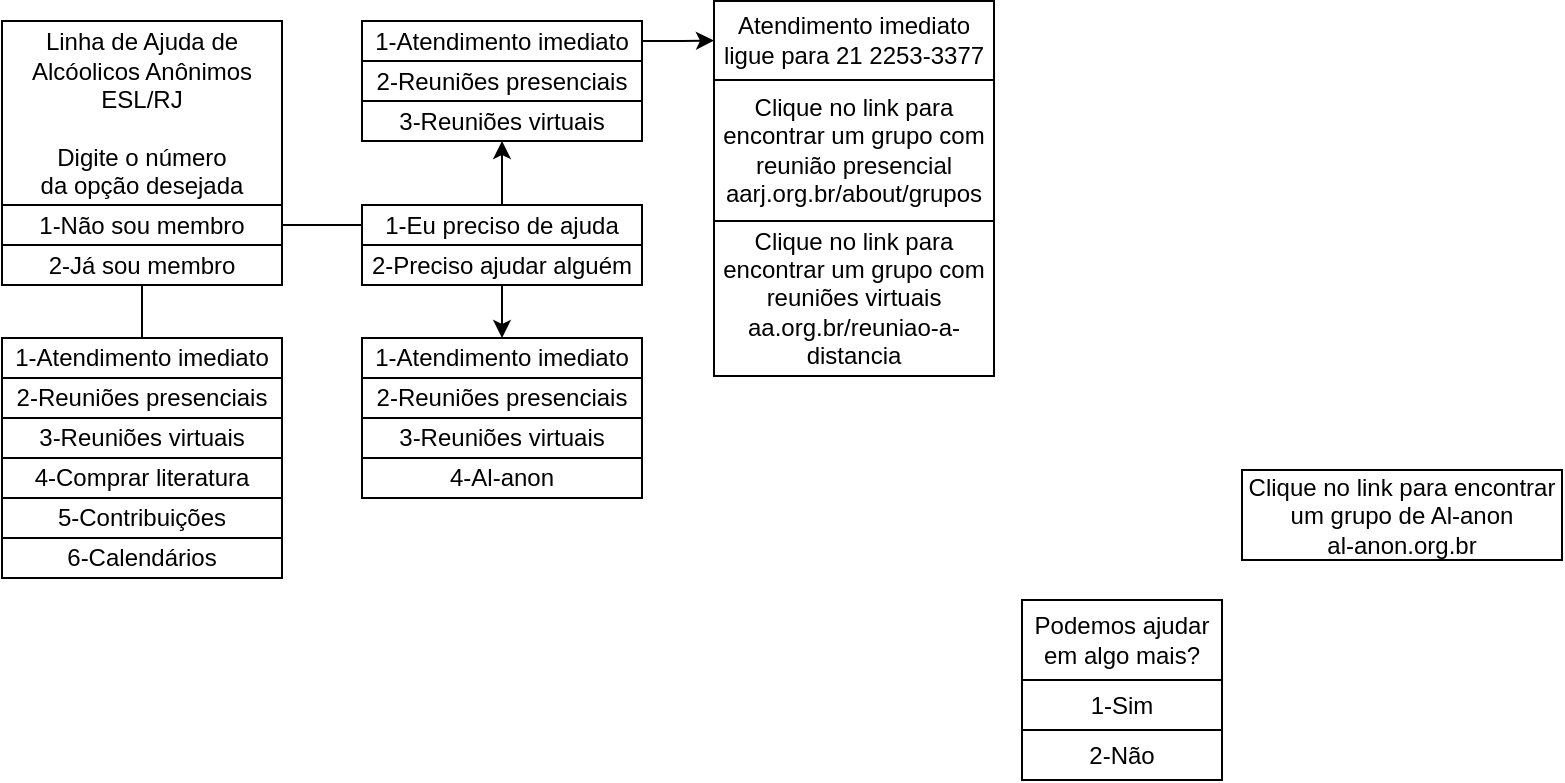 <mxfile version="20.8.4" type="github">
  <diagram id="t4eagQUrZeoVRfX6Evzs" name="Página-1">
    <mxGraphModel dx="880" dy="484" grid="1" gridSize="10" guides="1" tooltips="1" connect="1" arrows="1" fold="1" page="1" pageScale="1" pageWidth="827" pageHeight="1169" math="0" shadow="0">
      <root>
        <mxCell id="0" />
        <mxCell id="1" parent="0" />
        <mxCell id="S_uqx1fov9PRCQS107F5-1" value="Linha de Ajuda de Alcóolicos Anônimos&lt;br&gt;ESL/RJ&lt;br&gt;&lt;br&gt;Digite o número &lt;br&gt;da opção desejada" style="rounded=0;whiteSpace=wrap;html=1;" parent="1" vertex="1">
          <mxGeometry x="30" y="100.5" width="140" height="92.5" as="geometry" />
        </mxCell>
        <mxCell id="S_uqx1fov9PRCQS107F5-2" value="5-Contribuições" style="rounded=0;whiteSpace=wrap;html=1;" parent="1" vertex="1">
          <mxGeometry x="30" y="339" width="140" height="20" as="geometry" />
        </mxCell>
        <mxCell id="S_uqx1fov9PRCQS107F5-3" value="2-Preciso ajudar alguém" style="rounded=0;whiteSpace=wrap;html=1;" parent="1" vertex="1">
          <mxGeometry x="210" y="212.5" width="140" height="20" as="geometry" />
        </mxCell>
        <mxCell id="S_uqx1fov9PRCQS107F5-4" value="2-Reuniões presenciais" style="rounded=0;whiteSpace=wrap;html=1;" parent="1" vertex="1">
          <mxGeometry x="30" y="279" width="140" height="20" as="geometry" />
        </mxCell>
        <mxCell id="S_uqx1fov9PRCQS107F5-5" value="4-Comprar literatura" style="rounded=0;whiteSpace=wrap;html=1;" parent="1" vertex="1">
          <mxGeometry x="30" y="319" width="140" height="20" as="geometry" />
        </mxCell>
        <mxCell id="S_uqx1fov9PRCQS107F5-6" value="3-Reuniões virtuais" style="rounded=0;whiteSpace=wrap;html=1;" parent="1" vertex="1">
          <mxGeometry x="30" y="299" width="140" height="20" as="geometry" />
        </mxCell>
        <mxCell id="S_uqx1fov9PRCQS107F5-7" value="Clique no link para encontrar um grupo com reunião presencial aarj.org.br/about/grupos" style="rounded=0;whiteSpace=wrap;html=1;" parent="1" vertex="1">
          <mxGeometry x="386" y="130" width="140" height="70.5" as="geometry" />
        </mxCell>
        <mxCell id="S_uqx1fov9PRCQS107F5-8" value="Clique no link para encontrar um grupo com reuniões virtuais&lt;br&gt;aa.org.br/reuniao-a-distancia" style="rounded=0;whiteSpace=wrap;html=1;" parent="1" vertex="1">
          <mxGeometry x="386" y="200.5" width="140" height="77.5" as="geometry" />
        </mxCell>
        <mxCell id="S_uqx1fov9PRCQS107F5-9" value="Clique no link para encontrar um grupo de Al-anon&lt;br&gt;al-anon.org.br" style="rounded=0;whiteSpace=wrap;html=1;" parent="1" vertex="1">
          <mxGeometry x="650" y="325" width="160" height="45" as="geometry" />
        </mxCell>
        <mxCell id="S_uqx1fov9PRCQS107F5-10" value="6-Calendários" style="rounded=0;whiteSpace=wrap;html=1;" parent="1" vertex="1">
          <mxGeometry x="30" y="359" width="140" height="20" as="geometry" />
        </mxCell>
        <mxCell id="S_uqx1fov9PRCQS107F5-11" value="1-Não sou membro" style="rounded=0;whiteSpace=wrap;html=1;" parent="1" vertex="1">
          <mxGeometry x="30" y="192.5" width="140" height="20" as="geometry" />
        </mxCell>
        <mxCell id="S_uqx1fov9PRCQS107F5-12" value="Atendimento imediato ligue para 21 2253-3377" style="rounded=0;whiteSpace=wrap;html=1;" parent="1" vertex="1">
          <mxGeometry x="386" y="90.5" width="140" height="39.5" as="geometry" />
        </mxCell>
        <mxCell id="S_uqx1fov9PRCQS107F5-13" value="Podemos ajudar em algo mais?" style="rounded=0;whiteSpace=wrap;html=1;" parent="1" vertex="1">
          <mxGeometry x="540" y="390" width="100" height="40" as="geometry" />
        </mxCell>
        <mxCell id="S_uqx1fov9PRCQS107F5-14" value="1-Sim" style="rounded=0;whiteSpace=wrap;html=1;" parent="1" vertex="1">
          <mxGeometry x="540" y="430" width="100" height="25" as="geometry" />
        </mxCell>
        <mxCell id="S_uqx1fov9PRCQS107F5-15" value="2-Não" style="rounded=0;whiteSpace=wrap;html=1;" parent="1" vertex="1">
          <mxGeometry x="540" y="455" width="100" height="25" as="geometry" />
        </mxCell>
        <mxCell id="S_uqx1fov9PRCQS107F5-16" value="1-Atendimento imediato" style="rounded=0;whiteSpace=wrap;html=1;" parent="1" vertex="1">
          <mxGeometry x="30" y="259" width="140" height="20" as="geometry" />
        </mxCell>
        <mxCell id="S_uqx1fov9PRCQS107F5-18" value="2-Já sou membro" style="rounded=0;whiteSpace=wrap;html=1;" parent="1" vertex="1">
          <mxGeometry x="30" y="212.5" width="140" height="20" as="geometry" />
        </mxCell>
        <mxCell id="DQRjKT5_ZZjvt3flhG4y-2" value="" style="endArrow=none;html=1;rounded=0;exitX=0.5;exitY=0;exitDx=0;exitDy=0;entryX=0.5;entryY=1;entryDx=0;entryDy=0;" edge="1" parent="1" source="S_uqx1fov9PRCQS107F5-16" target="S_uqx1fov9PRCQS107F5-18">
          <mxGeometry width="50" height="50" relative="1" as="geometry">
            <mxPoint x="250" y="257" as="sourcePoint" />
            <mxPoint x="300" y="207" as="targetPoint" />
          </mxGeometry>
        </mxCell>
        <mxCell id="DQRjKT5_ZZjvt3flhG4y-3" value="1-Eu preciso de ajuda" style="rounded=0;whiteSpace=wrap;html=1;" vertex="1" parent="1">
          <mxGeometry x="210" y="192.5" width="140" height="20" as="geometry" />
        </mxCell>
        <mxCell id="DQRjKT5_ZZjvt3flhG4y-11" value="2-Reuniões presenciais" style="rounded=0;whiteSpace=wrap;html=1;" vertex="1" parent="1">
          <mxGeometry x="210" y="279" width="140" height="20" as="geometry" />
        </mxCell>
        <mxCell id="DQRjKT5_ZZjvt3flhG4y-12" value="3-Reuniões virtuais" style="rounded=0;whiteSpace=wrap;html=1;" vertex="1" parent="1">
          <mxGeometry x="210" y="299" width="140" height="20" as="geometry" />
        </mxCell>
        <mxCell id="DQRjKT5_ZZjvt3flhG4y-13" value="1-Atendimento imediato" style="rounded=0;whiteSpace=wrap;html=1;" vertex="1" parent="1">
          <mxGeometry x="210" y="259" width="140" height="20" as="geometry" />
        </mxCell>
        <mxCell id="DQRjKT5_ZZjvt3flhG4y-15" value="" style="endArrow=none;html=1;rounded=0;exitX=1;exitY=0.5;exitDx=0;exitDy=0;entryX=0;entryY=0.5;entryDx=0;entryDy=0;" edge="1" parent="1" source="S_uqx1fov9PRCQS107F5-11" target="DQRjKT5_ZZjvt3flhG4y-3">
          <mxGeometry width="50" height="50" relative="1" as="geometry">
            <mxPoint x="240" y="227" as="sourcePoint" />
            <mxPoint x="290" y="177" as="targetPoint" />
          </mxGeometry>
        </mxCell>
        <mxCell id="DQRjKT5_ZZjvt3flhG4y-19" value="4-Al-anon" style="rounded=0;whiteSpace=wrap;html=1;" vertex="1" parent="1">
          <mxGeometry x="210" y="319" width="140" height="20" as="geometry" />
        </mxCell>
        <mxCell id="DQRjKT5_ZZjvt3flhG4y-20" value="2-Reuniões presenciais" style="rounded=0;whiteSpace=wrap;html=1;" vertex="1" parent="1">
          <mxGeometry x="210" y="120.5" width="140" height="20" as="geometry" />
        </mxCell>
        <mxCell id="DQRjKT5_ZZjvt3flhG4y-21" value="3-Reuniões virtuais" style="rounded=0;whiteSpace=wrap;html=1;" vertex="1" parent="1">
          <mxGeometry x="210" y="140.5" width="140" height="20" as="geometry" />
        </mxCell>
        <mxCell id="DQRjKT5_ZZjvt3flhG4y-26" value="" style="edgeStyle=orthogonalEdgeStyle;rounded=0;orthogonalLoop=1;jettySize=auto;html=1;" edge="1" parent="1" source="DQRjKT5_ZZjvt3flhG4y-22" target="S_uqx1fov9PRCQS107F5-12">
          <mxGeometry relative="1" as="geometry" />
        </mxCell>
        <mxCell id="DQRjKT5_ZZjvt3flhG4y-22" value="1-Atendimento imediato" style="rounded=0;whiteSpace=wrap;html=1;" vertex="1" parent="1">
          <mxGeometry x="210" y="100.5" width="140" height="20" as="geometry" />
        </mxCell>
        <mxCell id="DQRjKT5_ZZjvt3flhG4y-24" value="" style="endArrow=classic;html=1;rounded=0;entryX=0.5;entryY=1;entryDx=0;entryDy=0;exitX=0.5;exitY=0;exitDx=0;exitDy=0;" edge="1" parent="1" source="DQRjKT5_ZZjvt3flhG4y-3" target="DQRjKT5_ZZjvt3flhG4y-21">
          <mxGeometry width="50" height="50" relative="1" as="geometry">
            <mxPoint x="240" y="240" as="sourcePoint" />
            <mxPoint x="290" y="190" as="targetPoint" />
          </mxGeometry>
        </mxCell>
        <mxCell id="DQRjKT5_ZZjvt3flhG4y-25" value="" style="endArrow=classic;html=1;rounded=0;entryX=0.5;entryY=0;entryDx=0;entryDy=0;exitX=0.5;exitY=1;exitDx=0;exitDy=0;" edge="1" parent="1" source="S_uqx1fov9PRCQS107F5-3" target="DQRjKT5_ZZjvt3flhG4y-13">
          <mxGeometry width="50" height="50" relative="1" as="geometry">
            <mxPoint x="240" y="240" as="sourcePoint" />
            <mxPoint x="290" y="190" as="targetPoint" />
          </mxGeometry>
        </mxCell>
      </root>
    </mxGraphModel>
  </diagram>
</mxfile>
